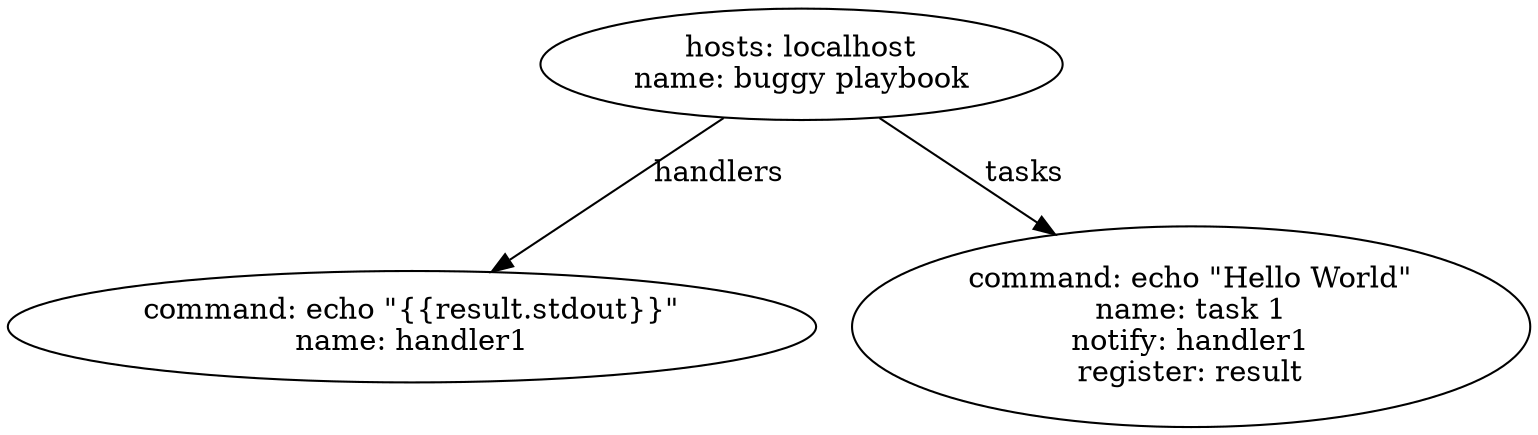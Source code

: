digraph graphname {
2030 [label="command: echo \"{{result.stdout}}\"\nname: handler1\n"];
2031 [label="command: echo \"Hello World\"\nname: task 1\nnotify: handler1\nregister: result\n"];
2029 [label="hosts: localhost\nname: buggy playbook\n"];
2029 -> 2030 [label="handlers"];
2029 -> 2031 [label="tasks"];
}
